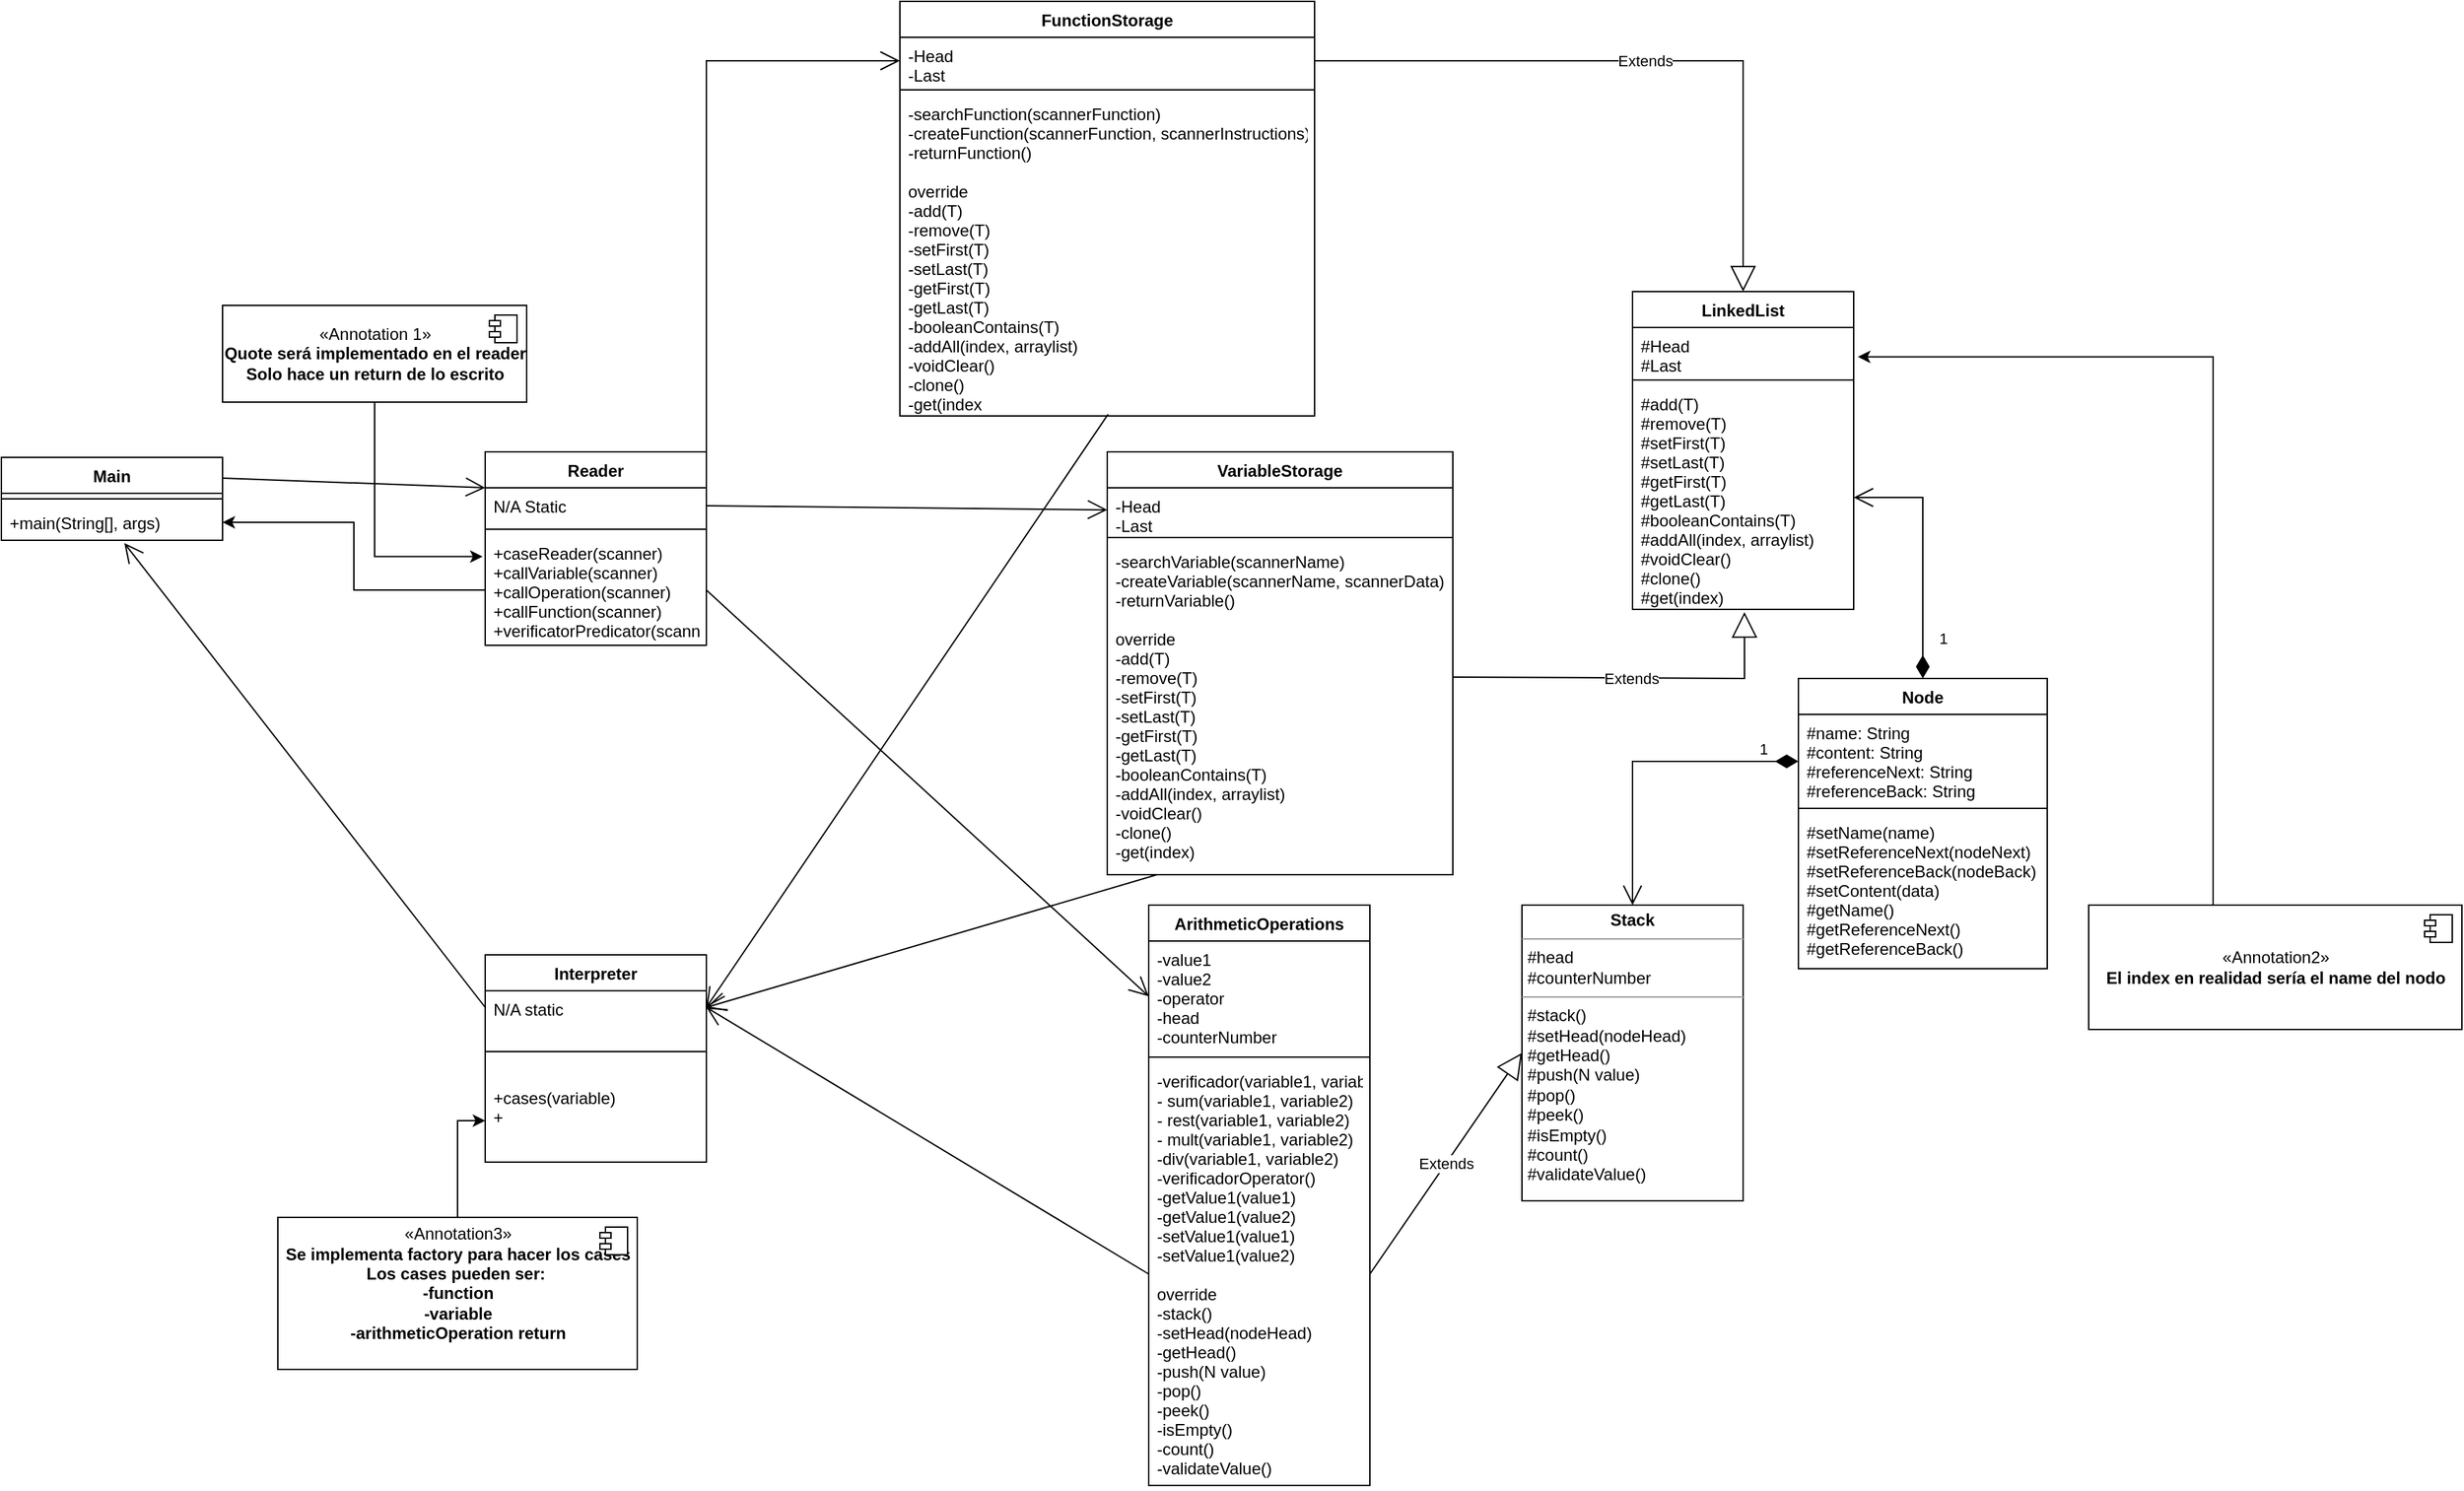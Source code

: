 <mxfile version="16.5.6" type="github">
  <diagram id="C5RBs43oDa-KdzZeNtuy" name="Page-1">
    <mxGraphModel dx="1068" dy="452" grid="1" gridSize="10" guides="1" tooltips="1" connect="1" arrows="1" fold="1" page="1" pageScale="1" pageWidth="827" pageHeight="1169" math="0" shadow="0">
      <root>
        <mxCell id="WIyWlLk6GJQsqaUBKTNV-0" />
        <mxCell id="WIyWlLk6GJQsqaUBKTNV-1" parent="WIyWlLk6GJQsqaUBKTNV-0" />
        <mxCell id="natZOX87_09Pyh3oMRrT-8" value="Main&#xa;" style="swimlane;fontStyle=1;align=center;verticalAlign=top;childLayout=stackLayout;horizontal=1;startSize=26;horizontalStack=0;resizeParent=1;resizeParentMax=0;resizeLast=0;collapsible=1;marginBottom=0;" parent="WIyWlLk6GJQsqaUBKTNV-1" vertex="1">
          <mxGeometry x="170" y="550" width="160" height="60" as="geometry" />
        </mxCell>
        <mxCell id="natZOX87_09Pyh3oMRrT-10" value="" style="line;strokeWidth=1;fillColor=none;align=left;verticalAlign=middle;spacingTop=-1;spacingLeft=3;spacingRight=3;rotatable=0;labelPosition=right;points=[];portConstraint=eastwest;" parent="natZOX87_09Pyh3oMRrT-8" vertex="1">
          <mxGeometry y="26" width="160" height="8" as="geometry" />
        </mxCell>
        <mxCell id="natZOX87_09Pyh3oMRrT-11" value="+main(String[], args)" style="text;strokeColor=none;fillColor=none;align=left;verticalAlign=top;spacingLeft=4;spacingRight=4;overflow=hidden;rotatable=0;points=[[0,0.5],[1,0.5]];portConstraint=eastwest;" parent="natZOX87_09Pyh3oMRrT-8" vertex="1">
          <mxGeometry y="34" width="160" height="26" as="geometry" />
        </mxCell>
        <mxCell id="natZOX87_09Pyh3oMRrT-16" value="Reader&#xa;" style="swimlane;fontStyle=1;align=center;verticalAlign=top;childLayout=stackLayout;horizontal=1;startSize=26;horizontalStack=0;resizeParent=1;resizeParentMax=0;resizeLast=0;collapsible=1;marginBottom=0;" parent="WIyWlLk6GJQsqaUBKTNV-1" vertex="1">
          <mxGeometry x="520" y="546" width="160" height="140" as="geometry" />
        </mxCell>
        <mxCell id="natZOX87_09Pyh3oMRrT-40" value="" style="endArrow=open;endFill=1;endSize=12;html=1;rounded=0;exitX=1;exitY=0.25;exitDx=0;exitDy=0;" parent="natZOX87_09Pyh3oMRrT-16" source="natZOX87_09Pyh3oMRrT-8" edge="1">
          <mxGeometry width="160" relative="1" as="geometry">
            <mxPoint x="-160" y="26" as="sourcePoint" />
            <mxPoint y="26" as="targetPoint" />
          </mxGeometry>
        </mxCell>
        <mxCell id="natZOX87_09Pyh3oMRrT-17" value="N/A Static" style="text;strokeColor=none;fillColor=none;align=left;verticalAlign=top;spacingLeft=4;spacingRight=4;overflow=hidden;rotatable=0;points=[[0,0.5],[1,0.5]];portConstraint=eastwest;" parent="natZOX87_09Pyh3oMRrT-16" vertex="1">
          <mxGeometry y="26" width="160" height="26" as="geometry" />
        </mxCell>
        <mxCell id="natZOX87_09Pyh3oMRrT-18" value="" style="line;strokeWidth=1;fillColor=none;align=left;verticalAlign=middle;spacingTop=-1;spacingLeft=3;spacingRight=3;rotatable=0;labelPosition=right;points=[];portConstraint=eastwest;" parent="natZOX87_09Pyh3oMRrT-16" vertex="1">
          <mxGeometry y="52" width="160" height="8" as="geometry" />
        </mxCell>
        <mxCell id="natZOX87_09Pyh3oMRrT-19" value="+caseReader(scanner)&#xa;+callVariable(scanner)&#xa;+callOperation(scanner)&#xa;+callFunction(scanner)&#xa;+verificatorPredicator(scanner)&#xa;" style="text;strokeColor=none;fillColor=none;align=left;verticalAlign=top;spacingLeft=4;spacingRight=4;overflow=hidden;rotatable=0;points=[[0,0.5],[1,0.5]];portConstraint=eastwest;" parent="natZOX87_09Pyh3oMRrT-16" vertex="1">
          <mxGeometry y="60" width="160" height="80" as="geometry" />
        </mxCell>
        <mxCell id="natZOX87_09Pyh3oMRrT-24" value="VariableStorage" style="swimlane;fontStyle=1;align=center;verticalAlign=top;childLayout=stackLayout;horizontal=1;startSize=26;horizontalStack=0;resizeParent=1;resizeParentMax=0;resizeLast=0;collapsible=1;marginBottom=0;" parent="WIyWlLk6GJQsqaUBKTNV-1" vertex="1">
          <mxGeometry x="970" y="546" width="250" height="306" as="geometry" />
        </mxCell>
        <mxCell id="natZOX87_09Pyh3oMRrT-25" value="-Head&#xa;-Last" style="text;strokeColor=none;fillColor=none;align=left;verticalAlign=top;spacingLeft=4;spacingRight=4;overflow=hidden;rotatable=0;points=[[0,0.5],[1,0.5]];portConstraint=eastwest;" parent="natZOX87_09Pyh3oMRrT-24" vertex="1">
          <mxGeometry y="26" width="250" height="32" as="geometry" />
        </mxCell>
        <mxCell id="natZOX87_09Pyh3oMRrT-26" value="" style="line;strokeWidth=1;fillColor=none;align=left;verticalAlign=middle;spacingTop=-1;spacingLeft=3;spacingRight=3;rotatable=0;labelPosition=right;points=[];portConstraint=eastwest;" parent="natZOX87_09Pyh3oMRrT-24" vertex="1">
          <mxGeometry y="58" width="250" height="8" as="geometry" />
        </mxCell>
        <mxCell id="natZOX87_09Pyh3oMRrT-27" value="-searchVariable(scannerName)&#xa;-createVariable(scannerName, scannerData)&#xa;-returnVariable()&#xa;&#xa;override&#xa;-add(T)&#xa;-remove(T)&#xa;-setFirst(T)&#xa;-setLast(T)&#xa;-getFirst(T)&#xa;-getLast(T)&#xa;-booleanContains(T)&#xa;-addAll(index, arraylist)&#xa;-voidClear()&#xa;-clone()&#xa;-get(index)&#xa;" style="text;strokeColor=none;fillColor=none;align=left;verticalAlign=top;spacingLeft=4;spacingRight=4;overflow=hidden;rotatable=0;points=[[0,0.5],[1,0.5]];portConstraint=eastwest;" parent="natZOX87_09Pyh3oMRrT-24" vertex="1">
          <mxGeometry y="66" width="250" height="240" as="geometry" />
        </mxCell>
        <mxCell id="natZOX87_09Pyh3oMRrT-32" value="ArithmeticOperations" style="swimlane;fontStyle=1;align=center;verticalAlign=top;childLayout=stackLayout;horizontal=1;startSize=26;horizontalStack=0;resizeParent=1;resizeParentMax=0;resizeLast=0;collapsible=1;marginBottom=0;" parent="WIyWlLk6GJQsqaUBKTNV-1" vertex="1">
          <mxGeometry x="1000" y="874" width="160" height="420" as="geometry" />
        </mxCell>
        <mxCell id="natZOX87_09Pyh3oMRrT-33" value="-value1&#xa;-value2&#xa;-operator&#xa;-head&#xa;-counterNumber" style="text;strokeColor=none;fillColor=none;align=left;verticalAlign=top;spacingLeft=4;spacingRight=4;overflow=hidden;rotatable=0;points=[[0,0.5],[1,0.5]];portConstraint=eastwest;" parent="natZOX87_09Pyh3oMRrT-32" vertex="1">
          <mxGeometry y="26" width="160" height="80" as="geometry" />
        </mxCell>
        <mxCell id="natZOX87_09Pyh3oMRrT-34" value="" style="line;strokeWidth=1;fillColor=none;align=left;verticalAlign=middle;spacingTop=-1;spacingLeft=3;spacingRight=3;rotatable=0;labelPosition=right;points=[];portConstraint=eastwest;" parent="natZOX87_09Pyh3oMRrT-32" vertex="1">
          <mxGeometry y="106" width="160" height="8" as="geometry" />
        </mxCell>
        <mxCell id="natZOX87_09Pyh3oMRrT-35" value="-verificador(variable1, variable2, symbol)&#xa;- sum(variable1, variable2)&#xa;- rest(variable1, variable2)&#xa;- mult(variable1, variable2)&#xa;-div(variable1, variable2)&#xa;-verificadorOperator()&#xa;-getValue1(value1)&#xa;-getValue1(value2)&#xa;-setValue1(value1)&#xa;-setValue1(value2)&#xa;&#xa;override&#xa;-stack()&#xa;-setHead(nodeHead)&#xa;-getHead()&#xa;-push(N value)&#xa;-pop()&#xa;-peek()&#xa;-isEmpty()&#xa;-count()&#xa;-validateValue()&#xa;" style="text;strokeColor=none;fillColor=none;align=left;verticalAlign=top;spacingLeft=4;spacingRight=4;overflow=hidden;rotatable=0;points=[[0,0.5],[1,0.5]];portConstraint=eastwest;" parent="natZOX87_09Pyh3oMRrT-32" vertex="1">
          <mxGeometry y="114" width="160" height="306" as="geometry" />
        </mxCell>
        <mxCell id="natZOX87_09Pyh3oMRrT-36" value="Interpreter" style="swimlane;fontStyle=1;align=center;verticalAlign=top;childLayout=stackLayout;horizontal=1;startSize=26;horizontalStack=0;resizeParent=1;resizeParentMax=0;resizeLast=0;collapsible=1;marginBottom=0;" parent="WIyWlLk6GJQsqaUBKTNV-1" vertex="1">
          <mxGeometry x="520" y="910" width="160" height="150" as="geometry" />
        </mxCell>
        <mxCell id="natZOX87_09Pyh3oMRrT-37" value="N/A static" style="text;strokeColor=none;fillColor=none;align=left;verticalAlign=top;spacingLeft=4;spacingRight=4;overflow=hidden;rotatable=0;points=[[0,0.5],[1,0.5]];portConstraint=eastwest;" parent="natZOX87_09Pyh3oMRrT-36" vertex="1">
          <mxGeometry y="26" width="160" height="24" as="geometry" />
        </mxCell>
        <mxCell id="natZOX87_09Pyh3oMRrT-38" value="" style="line;strokeWidth=1;fillColor=none;align=left;verticalAlign=middle;spacingTop=-1;spacingLeft=3;spacingRight=3;rotatable=0;labelPosition=right;points=[];portConstraint=eastwest;" parent="natZOX87_09Pyh3oMRrT-36" vertex="1">
          <mxGeometry y="50" width="160" height="40" as="geometry" />
        </mxCell>
        <mxCell id="AochQKUZwjmsb-0F-WYE-0" value="+cases(variable)&#xa;+" style="text;strokeColor=none;fillColor=none;align=left;verticalAlign=top;spacingLeft=4;spacingRight=4;overflow=hidden;rotatable=0;points=[[0,0.5],[1,0.5]];portConstraint=eastwest;" parent="natZOX87_09Pyh3oMRrT-36" vertex="1">
          <mxGeometry y="90" width="160" height="60" as="geometry" />
        </mxCell>
        <mxCell id="natZOX87_09Pyh3oMRrT-45" value="LinkedList" style="swimlane;fontStyle=1;align=center;verticalAlign=top;childLayout=stackLayout;horizontal=1;startSize=26;horizontalStack=0;resizeParent=1;resizeParentMax=0;resizeLast=0;collapsible=1;marginBottom=0;" parent="WIyWlLk6GJQsqaUBKTNV-1" vertex="1">
          <mxGeometry x="1350" y="430" width="160" height="230" as="geometry" />
        </mxCell>
        <mxCell id="natZOX87_09Pyh3oMRrT-46" value="#Head&#xa;#Last&#xa;" style="text;strokeColor=none;fillColor=none;align=left;verticalAlign=top;spacingLeft=4;spacingRight=4;overflow=hidden;rotatable=0;points=[[0,0.5],[1,0.5]];portConstraint=eastwest;" parent="natZOX87_09Pyh3oMRrT-45" vertex="1">
          <mxGeometry y="26" width="160" height="34" as="geometry" />
        </mxCell>
        <mxCell id="natZOX87_09Pyh3oMRrT-47" value="" style="line;strokeWidth=1;fillColor=none;align=left;verticalAlign=middle;spacingTop=-1;spacingLeft=3;spacingRight=3;rotatable=0;labelPosition=right;points=[];portConstraint=eastwest;" parent="natZOX87_09Pyh3oMRrT-45" vertex="1">
          <mxGeometry y="60" width="160" height="8" as="geometry" />
        </mxCell>
        <mxCell id="natZOX87_09Pyh3oMRrT-48" value="#add(T)&#xa;#remove(T)&#xa;#setFirst(T)&#xa;#setLast(T)&#xa;#getFirst(T)&#xa;#getLast(T)&#xa;#booleanContains(T)&#xa;#addAll(index, arraylist)&#xa;#voidClear()&#xa;#clone()&#xa;#get(index)" style="text;strokeColor=none;fillColor=none;align=left;verticalAlign=top;spacingLeft=4;spacingRight=4;overflow=hidden;rotatable=0;points=[[0,0.5],[1,0.5]];portConstraint=eastwest;" parent="natZOX87_09Pyh3oMRrT-45" vertex="1">
          <mxGeometry y="68" width="160" height="162" as="geometry" />
        </mxCell>
        <mxCell id="natZOX87_09Pyh3oMRrT-49" value="Extends" style="endArrow=block;endSize=16;endFill=0;html=1;rounded=0;entryX=0.5;entryY=0;entryDx=0;entryDy=0;exitX=1;exitY=0.5;exitDx=0;exitDy=0;" parent="WIyWlLk6GJQsqaUBKTNV-1" source="natZOX87_09Pyh3oMRrT-76" target="natZOX87_09Pyh3oMRrT-45" edge="1">
          <mxGeometry width="160" relative="1" as="geometry">
            <mxPoint x="810" y="320" as="sourcePoint" />
            <mxPoint x="970" y="320" as="targetPoint" />
            <Array as="points">
              <mxPoint x="1430" y="263" />
            </Array>
          </mxGeometry>
        </mxCell>
        <mxCell id="natZOX87_09Pyh3oMRrT-50" value="Extends" style="endArrow=block;endSize=16;endFill=0;html=1;rounded=0;exitX=1;exitY=0.404;exitDx=0;exitDy=0;exitPerimeter=0;entryX=0.506;entryY=1.012;entryDx=0;entryDy=0;entryPerimeter=0;" parent="WIyWlLk6GJQsqaUBKTNV-1" source="natZOX87_09Pyh3oMRrT-27" target="natZOX87_09Pyh3oMRrT-48" edge="1">
          <mxGeometry width="160" relative="1" as="geometry">
            <mxPoint x="1020" y="700" as="sourcePoint" />
            <mxPoint x="1180" y="700" as="targetPoint" />
            <Array as="points">
              <mxPoint x="1431" y="710" />
            </Array>
          </mxGeometry>
        </mxCell>
        <mxCell id="natZOX87_09Pyh3oMRrT-51" value="" style="endArrow=open;endFill=1;endSize=12;html=1;rounded=0;entryX=0;entryY=0.5;entryDx=0;entryDy=0;exitX=1;exitY=0.5;exitDx=0;exitDy=0;" parent="WIyWlLk6GJQsqaUBKTNV-1" source="natZOX87_09Pyh3oMRrT-17" target="natZOX87_09Pyh3oMRrT-76" edge="1">
          <mxGeometry width="160" relative="1" as="geometry">
            <mxPoint x="730" y="560" as="sourcePoint" />
            <mxPoint x="890" y="560" as="targetPoint" />
            <Array as="points">
              <mxPoint x="680" y="263" />
            </Array>
          </mxGeometry>
        </mxCell>
        <mxCell id="natZOX87_09Pyh3oMRrT-52" value="" style="endArrow=open;endFill=1;endSize=12;html=1;rounded=0;entryX=0;entryY=0.5;entryDx=0;entryDy=0;exitX=1;exitY=0.5;exitDx=0;exitDy=0;" parent="WIyWlLk6GJQsqaUBKTNV-1" source="natZOX87_09Pyh3oMRrT-19" target="natZOX87_09Pyh3oMRrT-33" edge="1">
          <mxGeometry width="160" relative="1" as="geometry">
            <mxPoint x="690" y="595" as="sourcePoint" />
            <mxPoint x="927" y="461" as="targetPoint" />
          </mxGeometry>
        </mxCell>
        <mxCell id="natZOX87_09Pyh3oMRrT-53" value="" style="endArrow=open;endFill=1;endSize=12;html=1;rounded=0;entryX=0;entryY=0.5;entryDx=0;entryDy=0;exitX=1;exitY=0.5;exitDx=0;exitDy=0;" parent="WIyWlLk6GJQsqaUBKTNV-1" source="natZOX87_09Pyh3oMRrT-17" target="natZOX87_09Pyh3oMRrT-25" edge="1">
          <mxGeometry width="160" relative="1" as="geometry">
            <mxPoint x="700" y="605" as="sourcePoint" />
            <mxPoint x="937" y="471" as="targetPoint" />
          </mxGeometry>
        </mxCell>
        <mxCell id="natZOX87_09Pyh3oMRrT-54" value="Node" style="swimlane;fontStyle=1;align=center;verticalAlign=top;childLayout=stackLayout;horizontal=1;startSize=26;horizontalStack=0;resizeParent=1;resizeParentMax=0;resizeLast=0;collapsible=1;marginBottom=0;" parent="WIyWlLk6GJQsqaUBKTNV-1" vertex="1">
          <mxGeometry x="1470" y="710" width="180" height="210" as="geometry" />
        </mxCell>
        <mxCell id="natZOX87_09Pyh3oMRrT-55" value="#name: String&#xa;#content: String&#xa;#referenceNext: String&#xa;#referenceBack: String" style="text;strokeColor=none;fillColor=none;align=left;verticalAlign=top;spacingLeft=4;spacingRight=4;overflow=hidden;rotatable=0;points=[[0,0.5],[1,0.5]];portConstraint=eastwest;" parent="natZOX87_09Pyh3oMRrT-54" vertex="1">
          <mxGeometry y="26" width="180" height="64" as="geometry" />
        </mxCell>
        <mxCell id="natZOX87_09Pyh3oMRrT-56" value="" style="line;strokeWidth=1;fillColor=none;align=left;verticalAlign=middle;spacingTop=-1;spacingLeft=3;spacingRight=3;rotatable=0;labelPosition=right;points=[];portConstraint=eastwest;" parent="natZOX87_09Pyh3oMRrT-54" vertex="1">
          <mxGeometry y="90" width="180" height="8" as="geometry" />
        </mxCell>
        <mxCell id="natZOX87_09Pyh3oMRrT-57" value="#setName(name)&#xa;#setReferenceNext(nodeNext)&#xa;#setReferenceBack(nodeBack)&#xa;#setContent(data)&#xa;#getName()&#xa;#getReferenceNext()&#xa;#getReferenceBack()" style="text;strokeColor=none;fillColor=none;align=left;verticalAlign=top;spacingLeft=4;spacingRight=4;overflow=hidden;rotatable=0;points=[[0,0.5],[1,0.5]];portConstraint=eastwest;" parent="natZOX87_09Pyh3oMRrT-54" vertex="1">
          <mxGeometry y="98" width="180" height="112" as="geometry" />
        </mxCell>
        <mxCell id="natZOX87_09Pyh3oMRrT-58" value="1" style="endArrow=open;html=1;endSize=12;startArrow=diamondThin;startSize=14;startFill=1;edgeStyle=orthogonalEdgeStyle;align=left;verticalAlign=bottom;rounded=0;exitX=0.5;exitY=0;exitDx=0;exitDy=0;entryX=1;entryY=0.5;entryDx=0;entryDy=0;" parent="WIyWlLk6GJQsqaUBKTNV-1" source="natZOX87_09Pyh3oMRrT-54" target="natZOX87_09Pyh3oMRrT-48" edge="1">
          <mxGeometry x="-0.779" y="-10" relative="1" as="geometry">
            <mxPoint x="1520" y="670" as="sourcePoint" />
            <mxPoint x="1680" y="670" as="targetPoint" />
            <mxPoint as="offset" />
          </mxGeometry>
        </mxCell>
        <mxCell id="natZOX87_09Pyh3oMRrT-59" value="&lt;p style=&quot;margin: 0px ; margin-top: 4px ; text-align: center&quot;&gt;&lt;b&gt;Stack&lt;/b&gt;&lt;/p&gt;&lt;hr size=&quot;1&quot;&gt;&lt;p style=&quot;margin: 0px ; margin-left: 4px&quot;&gt;#head&lt;/p&gt;&lt;p style=&quot;margin: 0px ; margin-left: 4px&quot;&gt;#counterNumber&lt;/p&gt;&lt;hr size=&quot;1&quot;&gt;&lt;p style=&quot;margin: 0px ; margin-left: 4px&quot;&gt;#stack()&lt;/p&gt;&lt;p style=&quot;margin: 0px ; margin-left: 4px&quot;&gt;#setHead(nodeHead)&lt;/p&gt;&lt;p style=&quot;margin: 0px ; margin-left: 4px&quot;&gt;#getHead()&lt;/p&gt;&lt;p style=&quot;margin: 0px ; margin-left: 4px&quot;&gt;#push(N value)&lt;/p&gt;&lt;p style=&quot;margin: 0px ; margin-left: 4px&quot;&gt;#pop()&lt;/p&gt;&lt;p style=&quot;margin: 0px ; margin-left: 4px&quot;&gt;#peek()&lt;/p&gt;&lt;p style=&quot;margin: 0px ; margin-left: 4px&quot;&gt;#isEmpty()&lt;/p&gt;&lt;p style=&quot;margin: 0px ; margin-left: 4px&quot;&gt;#count()&lt;/p&gt;&lt;p style=&quot;margin: 0px ; margin-left: 4px&quot;&gt;#validateValue()&lt;/p&gt;&lt;p style=&quot;margin: 0px ; margin-left: 4px&quot;&gt;&lt;br&gt;&lt;/p&gt;" style="verticalAlign=top;align=left;overflow=fill;fontSize=12;fontFamily=Helvetica;html=1;" parent="WIyWlLk6GJQsqaUBKTNV-1" vertex="1">
          <mxGeometry x="1270" y="874" width="160" height="214" as="geometry" />
        </mxCell>
        <mxCell id="natZOX87_09Pyh3oMRrT-60" value="1" style="endArrow=open;html=1;endSize=12;startArrow=diamondThin;startSize=14;startFill=1;edgeStyle=orthogonalEdgeStyle;align=left;verticalAlign=bottom;rounded=0;entryX=0.5;entryY=0;entryDx=0;entryDy=0;" parent="WIyWlLk6GJQsqaUBKTNV-1" target="natZOX87_09Pyh3oMRrT-59" edge="1">
          <mxGeometry x="-0.732" relative="1" as="geometry">
            <mxPoint x="1470" y="770" as="sourcePoint" />
            <mxPoint x="1460" y="593" as="targetPoint" />
            <Array as="points">
              <mxPoint x="1350" y="770" />
            </Array>
            <mxPoint as="offset" />
          </mxGeometry>
        </mxCell>
        <mxCell id="natZOX87_09Pyh3oMRrT-64" value="" style="endArrow=open;endFill=1;endSize=12;html=1;rounded=0;entryX=0.556;entryY=1.077;entryDx=0;entryDy=0;exitX=0;exitY=0.5;exitDx=0;exitDy=0;entryPerimeter=0;" parent="WIyWlLk6GJQsqaUBKTNV-1" source="natZOX87_09Pyh3oMRrT-37" target="natZOX87_09Pyh3oMRrT-11" edge="1">
          <mxGeometry width="160" relative="1" as="geometry">
            <mxPoint x="710" y="671" as="sourcePoint" />
            <mxPoint x="1210" y="839" as="targetPoint" />
          </mxGeometry>
        </mxCell>
        <mxCell id="natZOX87_09Pyh3oMRrT-65" value="" style="endArrow=open;endFill=1;endSize=12;html=1;rounded=0;entryX=1;entryY=0.5;entryDx=0;entryDy=0;exitX=0;exitY=0.5;exitDx=0;exitDy=0;" parent="WIyWlLk6GJQsqaUBKTNV-1" source="natZOX87_09Pyh3oMRrT-35" target="natZOX87_09Pyh3oMRrT-37" edge="1">
          <mxGeometry width="160" relative="1" as="geometry">
            <mxPoint x="720" y="681" as="sourcePoint" />
            <mxPoint x="1220" y="849" as="targetPoint" />
          </mxGeometry>
        </mxCell>
        <mxCell id="natZOX87_09Pyh3oMRrT-66" value="" style="endArrow=open;endFill=1;endSize=12;html=1;rounded=0;entryX=1;entryY=0.5;entryDx=0;entryDy=0;exitX=0.144;exitY=1;exitDx=0;exitDy=0;exitPerimeter=0;" parent="WIyWlLk6GJQsqaUBKTNV-1" source="natZOX87_09Pyh3oMRrT-27" target="natZOX87_09Pyh3oMRrT-37" edge="1">
          <mxGeometry width="160" relative="1" as="geometry">
            <mxPoint x="1095" y="670" as="sourcePoint" />
            <mxPoint x="710" y="959" as="targetPoint" />
          </mxGeometry>
        </mxCell>
        <mxCell id="natZOX87_09Pyh3oMRrT-67" value="" style="endArrow=open;endFill=1;endSize=12;html=1;rounded=0;entryX=1;entryY=0.5;entryDx=0;entryDy=0;exitX=0.502;exitY=0.995;exitDx=0;exitDy=0;exitPerimeter=0;" parent="WIyWlLk6GJQsqaUBKTNV-1" source="natZOX87_09Pyh3oMRrT-78" target="natZOX87_09Pyh3oMRrT-37" edge="1">
          <mxGeometry width="160" relative="1" as="geometry">
            <mxPoint x="1380" y="690" as="sourcePoint" />
            <mxPoint x="720" y="969" as="targetPoint" />
          </mxGeometry>
        </mxCell>
        <mxCell id="natZOX87_09Pyh3oMRrT-70" style="edgeStyle=orthogonalEdgeStyle;rounded=0;orthogonalLoop=1;jettySize=auto;html=1;entryX=-0.012;entryY=0.197;entryDx=0;entryDy=0;entryPerimeter=0;" parent="WIyWlLk6GJQsqaUBKTNV-1" source="natZOX87_09Pyh3oMRrT-68" target="natZOX87_09Pyh3oMRrT-19" edge="1">
          <mxGeometry relative="1" as="geometry" />
        </mxCell>
        <mxCell id="natZOX87_09Pyh3oMRrT-68" value="«Annotation 1»&lt;br&gt;&lt;b&gt;Quote será implementado en el reader&lt;br&gt;Solo hace un return de lo escrito&lt;br&gt;&lt;/b&gt;" style="html=1;dropTarget=0;" parent="WIyWlLk6GJQsqaUBKTNV-1" vertex="1">
          <mxGeometry x="330" y="440" width="220" height="70" as="geometry" />
        </mxCell>
        <mxCell id="natZOX87_09Pyh3oMRrT-69" value="" style="shape=module;jettyWidth=8;jettyHeight=4;" parent="natZOX87_09Pyh3oMRrT-68" vertex="1">
          <mxGeometry x="1" width="20" height="20" relative="1" as="geometry">
            <mxPoint x="-27" y="7" as="offset" />
          </mxGeometry>
        </mxCell>
        <mxCell id="natZOX87_09Pyh3oMRrT-75" value="FunctionStorage" style="swimlane;fontStyle=1;align=center;verticalAlign=top;childLayout=stackLayout;horizontal=1;startSize=26;horizontalStack=0;resizeParent=1;resizeParentMax=0;resizeLast=0;collapsible=1;marginBottom=0;" parent="WIyWlLk6GJQsqaUBKTNV-1" vertex="1">
          <mxGeometry x="820" y="220" width="300" height="300" as="geometry" />
        </mxCell>
        <mxCell id="natZOX87_09Pyh3oMRrT-76" value="-Head&#xa;-Last" style="text;strokeColor=none;fillColor=none;align=left;verticalAlign=top;spacingLeft=4;spacingRight=4;overflow=hidden;rotatable=0;points=[[0,0.5],[1,0.5]];portConstraint=eastwest;" parent="natZOX87_09Pyh3oMRrT-75" vertex="1">
          <mxGeometry y="26" width="300" height="34" as="geometry" />
        </mxCell>
        <mxCell id="natZOX87_09Pyh3oMRrT-77" value="" style="line;strokeWidth=1;fillColor=none;align=left;verticalAlign=middle;spacingTop=-1;spacingLeft=3;spacingRight=3;rotatable=0;labelPosition=right;points=[];portConstraint=eastwest;" parent="natZOX87_09Pyh3oMRrT-75" vertex="1">
          <mxGeometry y="60" width="300" height="8" as="geometry" />
        </mxCell>
        <mxCell id="natZOX87_09Pyh3oMRrT-78" value="-searchFunction(scannerFunction)&#xa;-createFunction(scannerFunction, scannerInstructions)&#xa;-returnFunction()&#xa;&#xa;override&#xa;-add(T)&#xa;-remove(T)&#xa;-setFirst(T)&#xa;-setLast(T)&#xa;-getFirst(T)&#xa;-getLast(T)&#xa;-booleanContains(T)&#xa;-addAll(index, arraylist)&#xa;-voidClear()&#xa;-clone()&#xa;-get(index&#xa;" style="text;strokeColor=none;fillColor=none;align=left;verticalAlign=top;spacingLeft=4;spacingRight=4;overflow=hidden;rotatable=0;points=[[0,0.5],[1,0.5]];portConstraint=eastwest;" parent="natZOX87_09Pyh3oMRrT-75" vertex="1">
          <mxGeometry y="68" width="300" height="232" as="geometry" />
        </mxCell>
        <mxCell id="AochQKUZwjmsb-0F-WYE-3" style="edgeStyle=orthogonalEdgeStyle;rounded=0;orthogonalLoop=1;jettySize=auto;html=1;entryX=1.019;entryY=0.625;entryDx=0;entryDy=0;entryPerimeter=0;" parent="WIyWlLk6GJQsqaUBKTNV-1" source="AochQKUZwjmsb-0F-WYE-1" target="natZOX87_09Pyh3oMRrT-46" edge="1">
          <mxGeometry relative="1" as="geometry">
            <mxPoint x="1730" y="500" as="targetPoint" />
            <Array as="points">
              <mxPoint x="1770" y="477" />
            </Array>
          </mxGeometry>
        </mxCell>
        <mxCell id="AochQKUZwjmsb-0F-WYE-1" value="«Annotation2»&lt;br&gt;&lt;b&gt;El index en realidad sería el name del nodo&lt;/b&gt;" style="html=1;dropTarget=0;" parent="WIyWlLk6GJQsqaUBKTNV-1" vertex="1">
          <mxGeometry x="1680" y="874" width="270" height="90" as="geometry" />
        </mxCell>
        <mxCell id="AochQKUZwjmsb-0F-WYE-2" value="" style="shape=module;jettyWidth=8;jettyHeight=4;" parent="AochQKUZwjmsb-0F-WYE-1" vertex="1">
          <mxGeometry x="1" width="20" height="20" relative="1" as="geometry">
            <mxPoint x="-27" y="7" as="offset" />
          </mxGeometry>
        </mxCell>
        <mxCell id="AochQKUZwjmsb-0F-WYE-5" value="Extends" style="endArrow=block;endSize=16;endFill=0;html=1;rounded=0;entryX=0;entryY=0.5;entryDx=0;entryDy=0;exitX=1;exitY=0.5;exitDx=0;exitDy=0;" parent="WIyWlLk6GJQsqaUBKTNV-1" source="natZOX87_09Pyh3oMRrT-35" target="natZOX87_09Pyh3oMRrT-59" edge="1">
          <mxGeometry width="160" relative="1" as="geometry">
            <mxPoint x="910" y="910" as="sourcePoint" />
            <mxPoint x="1070" y="910" as="targetPoint" />
          </mxGeometry>
        </mxCell>
        <mxCell id="AochQKUZwjmsb-0F-WYE-12" style="edgeStyle=orthogonalEdgeStyle;rounded=0;orthogonalLoop=1;jettySize=auto;html=1;entryX=0;entryY=0.5;entryDx=0;entryDy=0;" parent="WIyWlLk6GJQsqaUBKTNV-1" source="AochQKUZwjmsb-0F-WYE-10" target="AochQKUZwjmsb-0F-WYE-0" edge="1">
          <mxGeometry relative="1" as="geometry" />
        </mxCell>
        <mxCell id="AochQKUZwjmsb-0F-WYE-10" value="«Annotation3»&lt;br&gt;&lt;b&gt;Se implementa factory para hacer los cases&lt;br&gt;Los cases pueden ser:&amp;nbsp;&lt;br&gt;-function&lt;br&gt;-variable&lt;br&gt;-arithmeticOperation return&lt;br&gt;&lt;br&gt;&lt;/b&gt;" style="html=1;dropTarget=0;" parent="WIyWlLk6GJQsqaUBKTNV-1" vertex="1">
          <mxGeometry x="370" y="1100" width="260" height="110" as="geometry" />
        </mxCell>
        <mxCell id="AochQKUZwjmsb-0F-WYE-11" value="" style="shape=module;jettyWidth=8;jettyHeight=4;" parent="AochQKUZwjmsb-0F-WYE-10" vertex="1">
          <mxGeometry x="1" width="20" height="20" relative="1" as="geometry">
            <mxPoint x="-27" y="7" as="offset" />
          </mxGeometry>
        </mxCell>
        <mxCell id="kxt2hMdvePvQybY_7T42-0" style="edgeStyle=orthogonalEdgeStyle;rounded=0;orthogonalLoop=1;jettySize=auto;html=1;exitX=0;exitY=0.5;exitDx=0;exitDy=0;entryX=1;entryY=0.5;entryDx=0;entryDy=0;" edge="1" parent="WIyWlLk6GJQsqaUBKTNV-1" source="natZOX87_09Pyh3oMRrT-19" target="natZOX87_09Pyh3oMRrT-11">
          <mxGeometry relative="1" as="geometry" />
        </mxCell>
      </root>
    </mxGraphModel>
  </diagram>
</mxfile>
